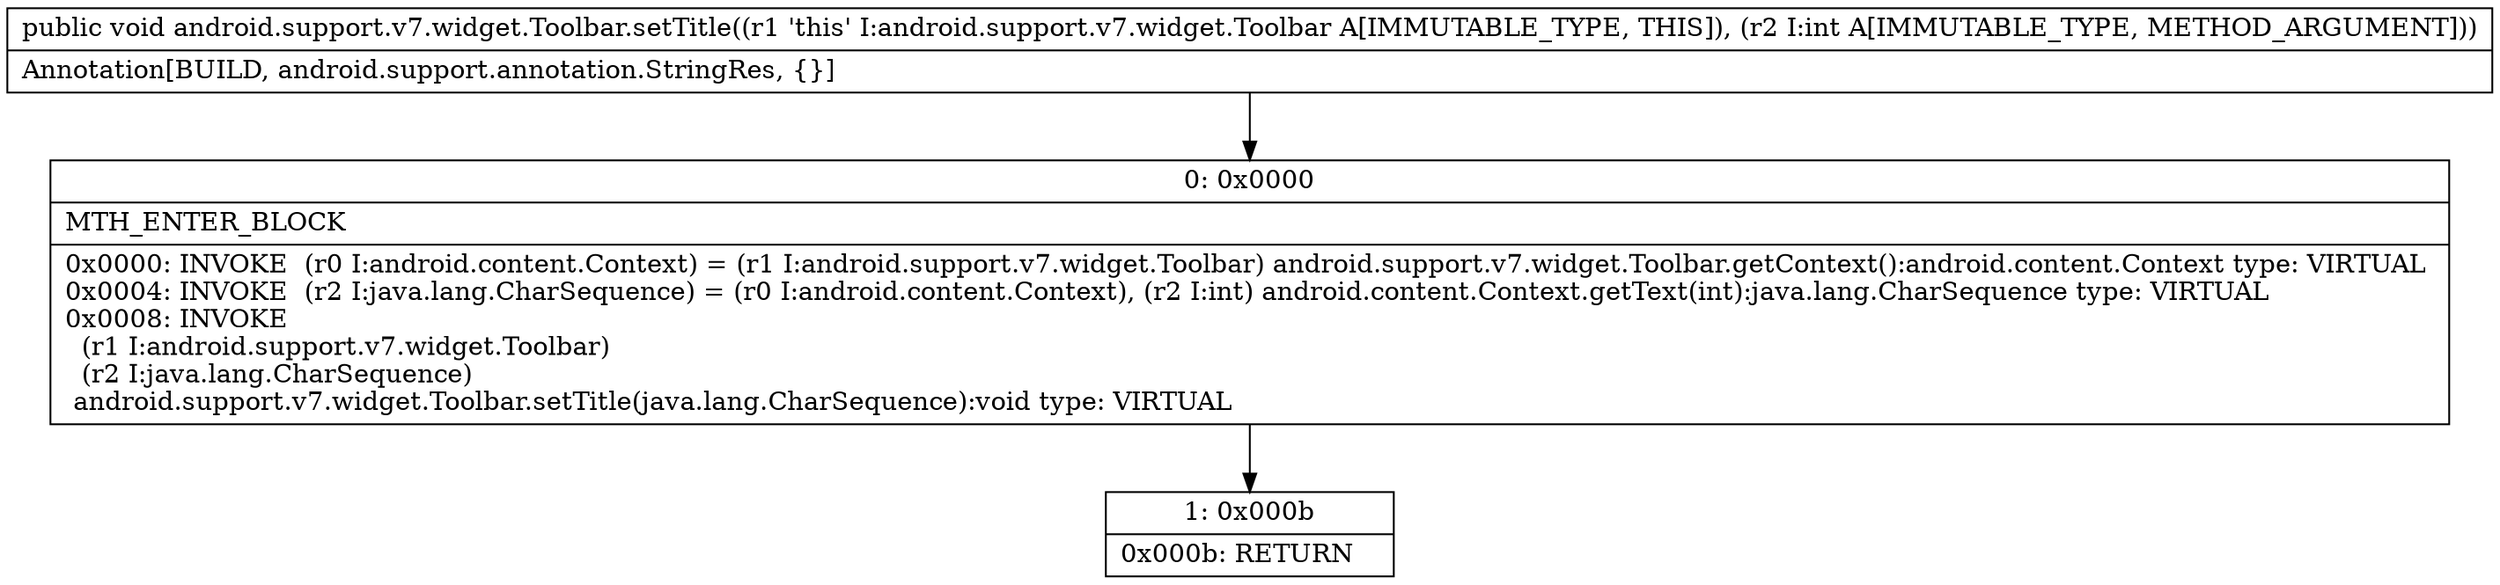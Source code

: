 digraph "CFG forandroid.support.v7.widget.Toolbar.setTitle(I)V" {
Node_0 [shape=record,label="{0\:\ 0x0000|MTH_ENTER_BLOCK\l|0x0000: INVOKE  (r0 I:android.content.Context) = (r1 I:android.support.v7.widget.Toolbar) android.support.v7.widget.Toolbar.getContext():android.content.Context type: VIRTUAL \l0x0004: INVOKE  (r2 I:java.lang.CharSequence) = (r0 I:android.content.Context), (r2 I:int) android.content.Context.getText(int):java.lang.CharSequence type: VIRTUAL \l0x0008: INVOKE  \l  (r1 I:android.support.v7.widget.Toolbar)\l  (r2 I:java.lang.CharSequence)\l android.support.v7.widget.Toolbar.setTitle(java.lang.CharSequence):void type: VIRTUAL \l}"];
Node_1 [shape=record,label="{1\:\ 0x000b|0x000b: RETURN   \l}"];
MethodNode[shape=record,label="{public void android.support.v7.widget.Toolbar.setTitle((r1 'this' I:android.support.v7.widget.Toolbar A[IMMUTABLE_TYPE, THIS]), (r2 I:int A[IMMUTABLE_TYPE, METHOD_ARGUMENT]))  | Annotation[BUILD, android.support.annotation.StringRes, \{\}]\l}"];
MethodNode -> Node_0;
Node_0 -> Node_1;
}

